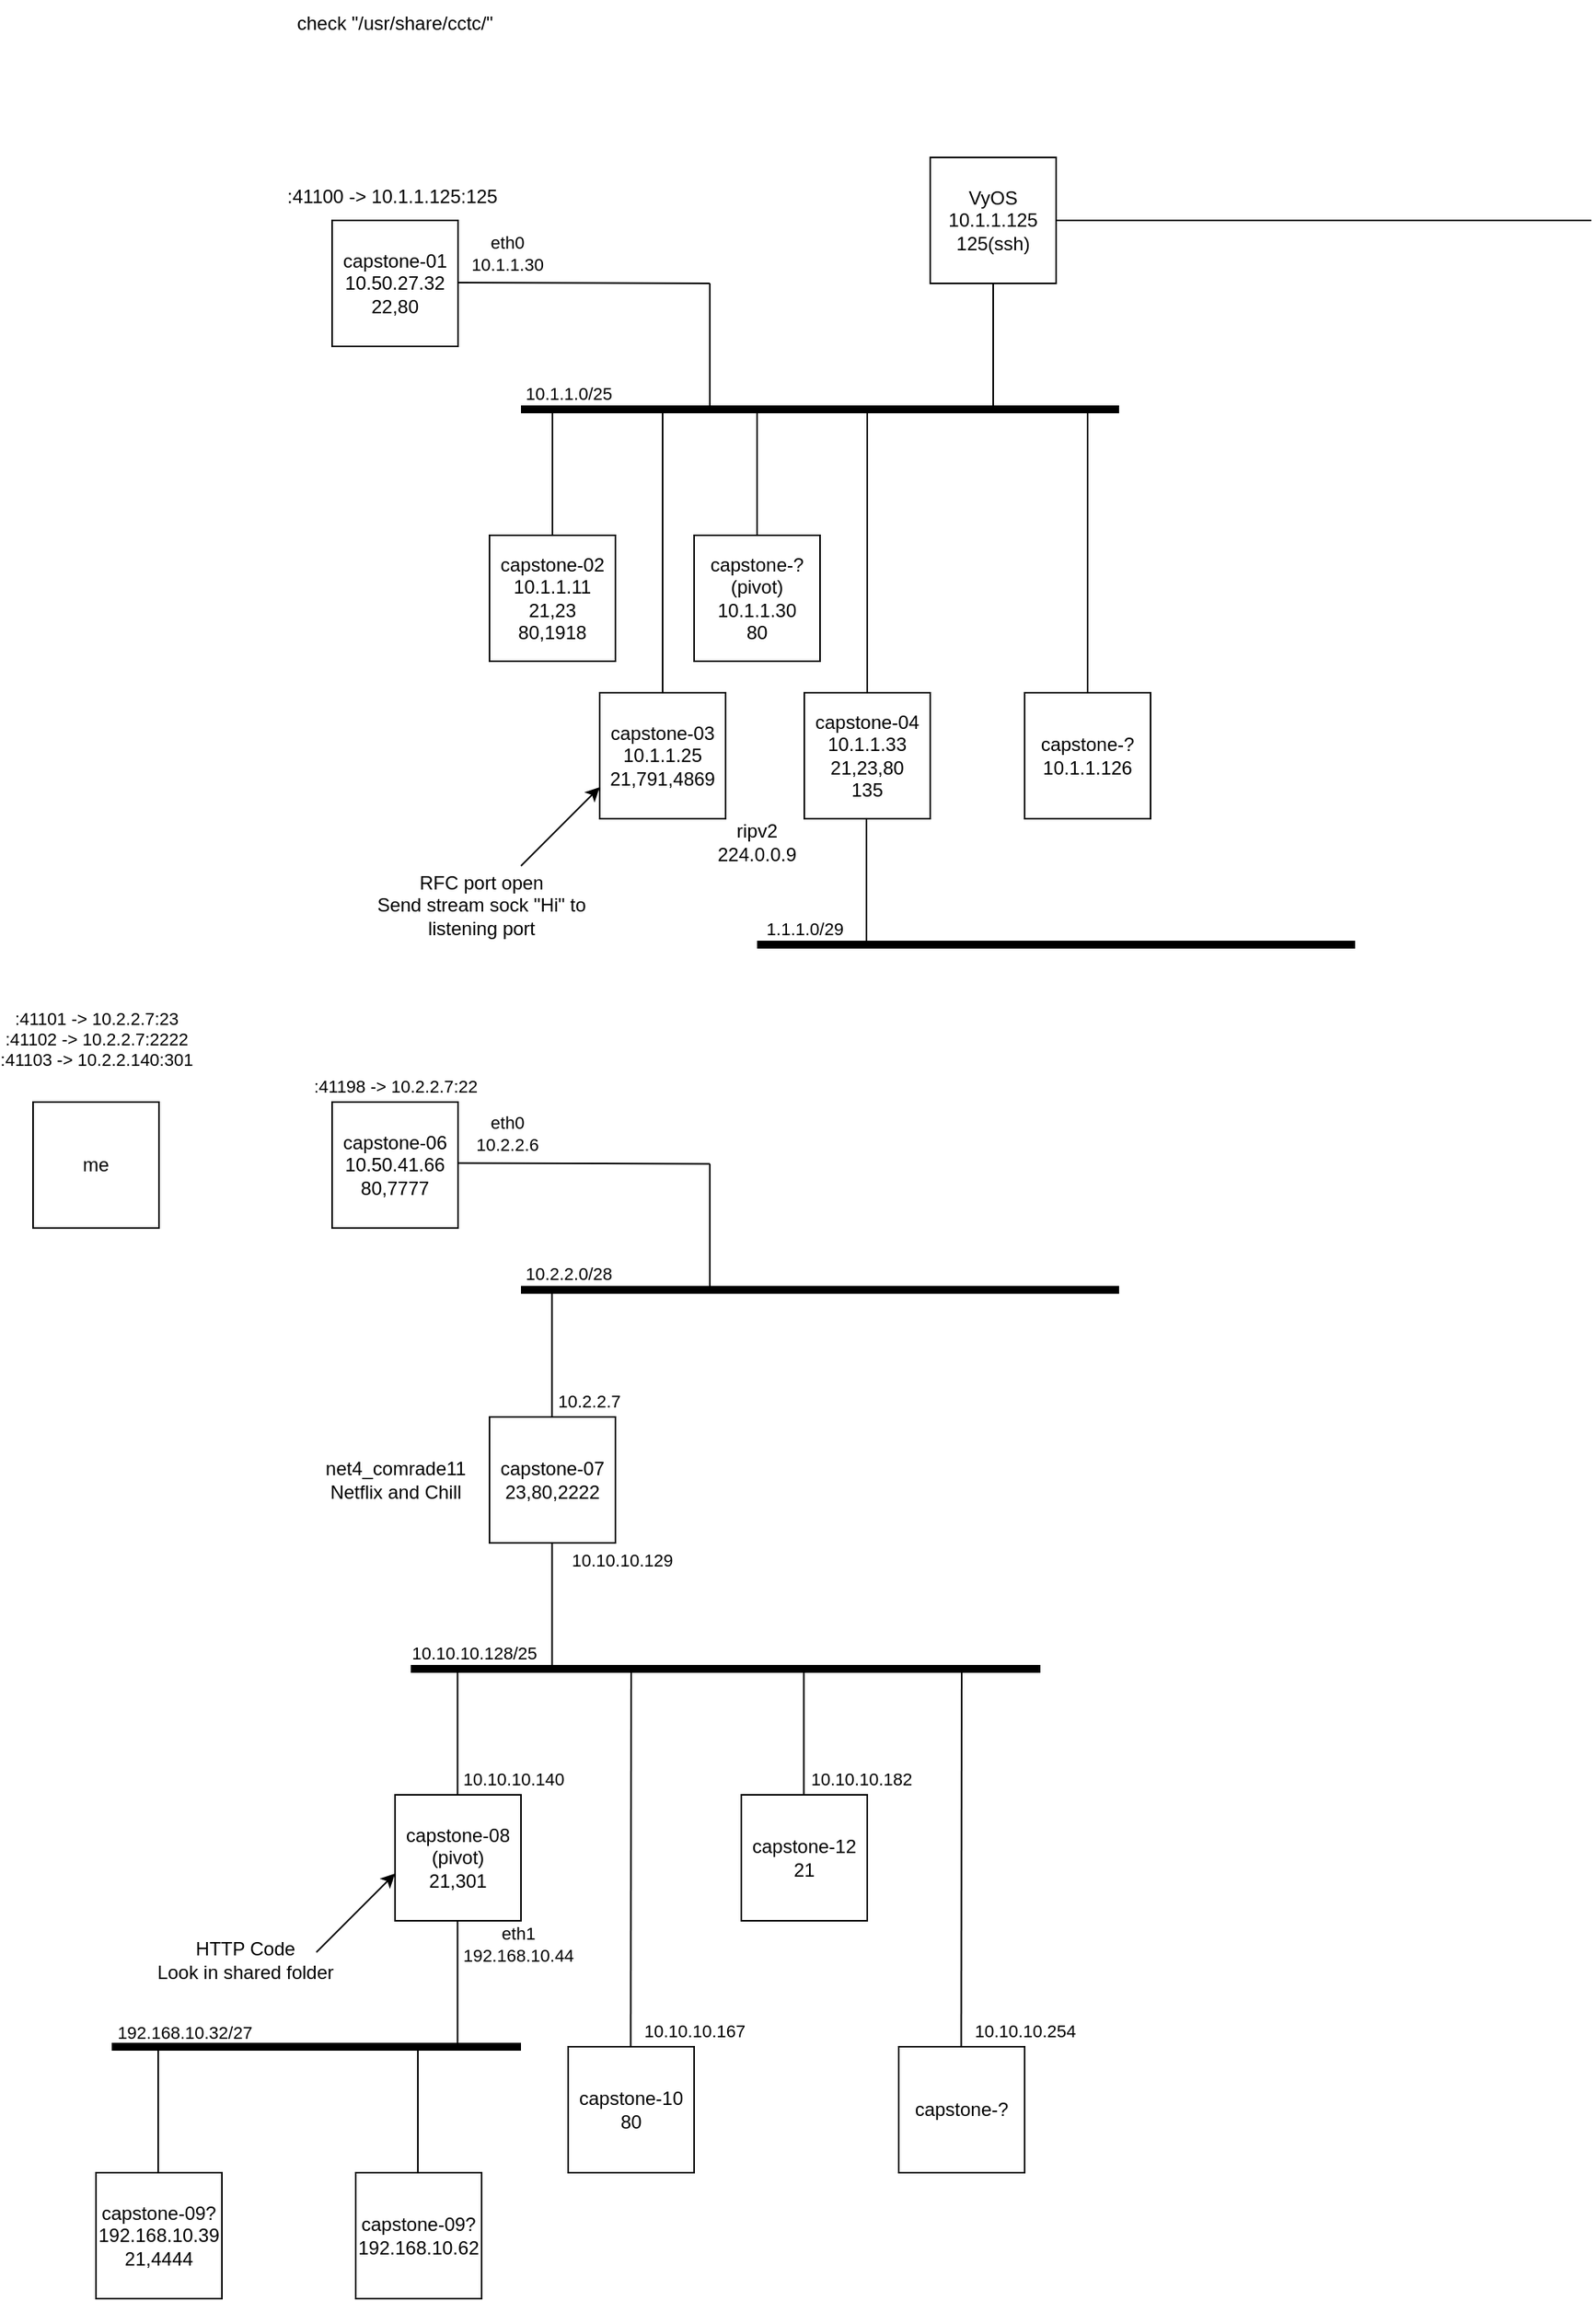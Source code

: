 <mxfile version="21.7.5" type="github">
  <diagram name="Page-1" id="q22vDRDVClw7SfhrLBAg">
    <mxGraphModel dx="5730" dy="1004" grid="1" gridSize="10" guides="1" tooltips="1" connect="1" arrows="1" fold="1" page="1" pageScale="1" pageWidth="5000" pageHeight="2200" math="0" shadow="0">
      <root>
        <mxCell id="0" />
        <mxCell id="1" parent="0" />
        <mxCell id="Lxi-VZEPYBUedBM2jNJC-1" value="capstone-01&lt;br&gt;10.50.27.32&lt;br&gt;22,80" style="whiteSpace=wrap;html=1;aspect=fixed;" vertex="1" parent="1">
          <mxGeometry x="40" y="280" width="80" height="80" as="geometry" />
        </mxCell>
        <mxCell id="Lxi-VZEPYBUedBM2jNJC-2" value="check&amp;nbsp;&quot;/usr/share/cctc/&quot;" style="text;html=1;strokeColor=none;fillColor=none;align=center;verticalAlign=middle;whiteSpace=wrap;rounded=0;" vertex="1" parent="1">
          <mxGeometry x="50" y="140" width="60" height="30" as="geometry" />
        </mxCell>
        <mxCell id="Lxi-VZEPYBUedBM2jNJC-3" value="" style="endArrow=none;html=1;rounded=0;" edge="1" parent="1">
          <mxGeometry width="50" height="50" relative="1" as="geometry">
            <mxPoint x="120" y="319.5" as="sourcePoint" />
            <mxPoint x="280" y="320" as="targetPoint" />
          </mxGeometry>
        </mxCell>
        <mxCell id="Lxi-VZEPYBUedBM2jNJC-4" value="eth0&lt;br&gt;10.1.1.30" style="edgeLabel;html=1;align=center;verticalAlign=middle;resizable=0;points=[];" vertex="1" connectable="0" parent="Lxi-VZEPYBUedBM2jNJC-3">
          <mxGeometry x="-0.004" relative="1" as="geometry">
            <mxPoint x="-49" y="-19" as="offset" />
          </mxGeometry>
        </mxCell>
        <mxCell id="Lxi-VZEPYBUedBM2jNJC-19" value="10.1.1.0/25" style="edgeLabel;html=1;align=center;verticalAlign=middle;resizable=0;points=[];" vertex="1" connectable="0" parent="Lxi-VZEPYBUedBM2jNJC-3">
          <mxGeometry x="-0.004" relative="1" as="geometry">
            <mxPoint x="-10" y="70" as="offset" />
          </mxGeometry>
        </mxCell>
        <mxCell id="Lxi-VZEPYBUedBM2jNJC-29" value="1.1.1.0/29" style="edgeLabel;html=1;align=center;verticalAlign=middle;resizable=0;points=[];" vertex="1" connectable="0" parent="Lxi-VZEPYBUedBM2jNJC-3">
          <mxGeometry x="-0.004" relative="1" as="geometry">
            <mxPoint x="140" y="410" as="offset" />
          </mxGeometry>
        </mxCell>
        <mxCell id="Lxi-VZEPYBUedBM2jNJC-5" value="" style="endArrow=none;html=1;rounded=0;" edge="1" parent="1">
          <mxGeometry width="50" height="50" relative="1" as="geometry">
            <mxPoint x="280" y="400" as="sourcePoint" />
            <mxPoint x="280" y="320" as="targetPoint" />
          </mxGeometry>
        </mxCell>
        <mxCell id="Lxi-VZEPYBUedBM2jNJC-6" value="" style="endArrow=none;html=1;rounded=0;strokeWidth=5;" edge="1" parent="1">
          <mxGeometry width="50" height="50" relative="1" as="geometry">
            <mxPoint x="160" y="400" as="sourcePoint" />
            <mxPoint x="540" y="400" as="targetPoint" />
          </mxGeometry>
        </mxCell>
        <mxCell id="Lxi-VZEPYBUedBM2jNJC-7" value="" style="endArrow=none;html=1;rounded=0;" edge="1" parent="1">
          <mxGeometry width="50" height="50" relative="1" as="geometry">
            <mxPoint x="180" y="480" as="sourcePoint" />
            <mxPoint x="180" y="400" as="targetPoint" />
          </mxGeometry>
        </mxCell>
        <mxCell id="Lxi-VZEPYBUedBM2jNJC-8" value="" style="endArrow=none;html=1;rounded=0;exitX=0.5;exitY=0;exitDx=0;exitDy=0;" edge="1" parent="1" source="Lxi-VZEPYBUedBM2jNJC-12">
          <mxGeometry width="50" height="50" relative="1" as="geometry">
            <mxPoint x="250" y="520" as="sourcePoint" />
            <mxPoint x="250" y="400" as="targetPoint" />
          </mxGeometry>
        </mxCell>
        <mxCell id="Lxi-VZEPYBUedBM2jNJC-9" value="" style="endArrow=none;html=1;rounded=0;" edge="1" parent="1">
          <mxGeometry width="50" height="50" relative="1" as="geometry">
            <mxPoint x="380" y="580" as="sourcePoint" />
            <mxPoint x="380" y="400" as="targetPoint" />
          </mxGeometry>
        </mxCell>
        <mxCell id="Lxi-VZEPYBUedBM2jNJC-10" value="" style="endArrow=none;html=1;rounded=0;" edge="1" parent="1">
          <mxGeometry width="50" height="50" relative="1" as="geometry">
            <mxPoint x="310" y="480" as="sourcePoint" />
            <mxPoint x="310" y="400" as="targetPoint" />
          </mxGeometry>
        </mxCell>
        <mxCell id="Lxi-VZEPYBUedBM2jNJC-11" value="capstone-02&lt;br&gt;10.1.1.11&lt;br&gt;21,23&lt;br&gt;80,1918" style="whiteSpace=wrap;html=1;aspect=fixed;" vertex="1" parent="1">
          <mxGeometry x="140" y="480" width="80" height="80" as="geometry" />
        </mxCell>
        <mxCell id="Lxi-VZEPYBUedBM2jNJC-12" value="capstone-03&lt;br&gt;10.1.1.25&lt;br&gt;21,791,4869" style="whiteSpace=wrap;html=1;aspect=fixed;" vertex="1" parent="1">
          <mxGeometry x="210" y="580" width="80" height="80" as="geometry" />
        </mxCell>
        <mxCell id="Lxi-VZEPYBUedBM2jNJC-13" value="capstone-?&lt;br&gt;(pivot)&lt;br&gt;10.1.1.30&lt;br&gt;80" style="whiteSpace=wrap;html=1;aspect=fixed;" vertex="1" parent="1">
          <mxGeometry x="270" y="480" width="80" height="80" as="geometry" />
        </mxCell>
        <mxCell id="Lxi-VZEPYBUedBM2jNJC-14" value="capstone-04 10.1.1.33&lt;br&gt;21,23,80&lt;br&gt;135" style="whiteSpace=wrap;html=1;aspect=fixed;" vertex="1" parent="1">
          <mxGeometry x="340" y="580" width="80" height="80" as="geometry" />
        </mxCell>
        <mxCell id="Lxi-VZEPYBUedBM2jNJC-15" value="VyOS&lt;br&gt;10.1.1.125&lt;br&gt;125(ssh)" style="whiteSpace=wrap;html=1;aspect=fixed;" vertex="1" parent="1">
          <mxGeometry x="420" y="240" width="80" height="80" as="geometry" />
        </mxCell>
        <mxCell id="Lxi-VZEPYBUedBM2jNJC-16" value="" style="endArrow=none;html=1;rounded=0;" edge="1" parent="1">
          <mxGeometry width="50" height="50" relative="1" as="geometry">
            <mxPoint x="460" y="400" as="sourcePoint" />
            <mxPoint x="460" y="320" as="targetPoint" />
          </mxGeometry>
        </mxCell>
        <mxCell id="Lxi-VZEPYBUedBM2jNJC-17" value="" style="endArrow=none;html=1;rounded=0;" edge="1" parent="1">
          <mxGeometry width="50" height="50" relative="1" as="geometry">
            <mxPoint x="520" y="580" as="sourcePoint" />
            <mxPoint x="520" y="400" as="targetPoint" />
          </mxGeometry>
        </mxCell>
        <mxCell id="Lxi-VZEPYBUedBM2jNJC-18" value="capstone-?&lt;br&gt;10.1.1.126" style="whiteSpace=wrap;html=1;aspect=fixed;" vertex="1" parent="1">
          <mxGeometry x="480" y="580" width="80" height="80" as="geometry" />
        </mxCell>
        <mxCell id="Lxi-VZEPYBUedBM2jNJC-20" value="HTTP Code&lt;br&gt;Look in shared folder" style="text;html=1;strokeColor=none;fillColor=none;align=center;verticalAlign=middle;whiteSpace=wrap;rounded=0;" vertex="1" parent="1">
          <mxGeometry x="-90" y="1370" width="150" height="30" as="geometry" />
        </mxCell>
        <mxCell id="Lxi-VZEPYBUedBM2jNJC-21" value="" style="endArrow=classic;html=1;rounded=0;" edge="1" parent="1">
          <mxGeometry width="50" height="50" relative="1" as="geometry">
            <mxPoint x="30" y="1380" as="sourcePoint" />
            <mxPoint x="80" y="1330" as="targetPoint" />
          </mxGeometry>
        </mxCell>
        <mxCell id="Lxi-VZEPYBUedBM2jNJC-22" value=":41100 -&amp;gt; 10.1.1.125:125&amp;nbsp;" style="text;html=1;strokeColor=none;fillColor=none;align=center;verticalAlign=middle;whiteSpace=wrap;rounded=0;" vertex="1" parent="1">
          <mxGeometry x="-10" y="250" width="180" height="30" as="geometry" />
        </mxCell>
        <mxCell id="Lxi-VZEPYBUedBM2jNJC-24" value="RFC port open&lt;br&gt;Send stream sock &quot;Hi&quot; to listening port" style="text;html=1;strokeColor=none;fillColor=none;align=center;verticalAlign=middle;whiteSpace=wrap;rounded=0;" vertex="1" parent="1">
          <mxGeometry x="60" y="700" width="150" height="30" as="geometry" />
        </mxCell>
        <mxCell id="Lxi-VZEPYBUedBM2jNJC-25" value="" style="endArrow=classic;html=1;rounded=0;" edge="1" parent="1">
          <mxGeometry width="50" height="50" relative="1" as="geometry">
            <mxPoint x="160" y="690" as="sourcePoint" />
            <mxPoint x="210" y="640" as="targetPoint" />
          </mxGeometry>
        </mxCell>
        <mxCell id="Lxi-VZEPYBUedBM2jNJC-26" value="ripv2&lt;br&gt;224.0.0.9" style="text;html=1;strokeColor=none;fillColor=none;align=center;verticalAlign=middle;whiteSpace=wrap;rounded=0;" vertex="1" parent="1">
          <mxGeometry x="280" y="660" width="60" height="30" as="geometry" />
        </mxCell>
        <mxCell id="Lxi-VZEPYBUedBM2jNJC-27" value="" style="endArrow=none;html=1;rounded=0;" edge="1" parent="1">
          <mxGeometry width="50" height="50" relative="1" as="geometry">
            <mxPoint x="379.5" y="740" as="sourcePoint" />
            <mxPoint x="379.5" y="660" as="targetPoint" />
          </mxGeometry>
        </mxCell>
        <mxCell id="Lxi-VZEPYBUedBM2jNJC-28" value="" style="endArrow=none;html=1;rounded=0;strokeWidth=5;" edge="1" parent="1">
          <mxGeometry width="50" height="50" relative="1" as="geometry">
            <mxPoint x="310" y="740" as="sourcePoint" />
            <mxPoint x="690" y="740" as="targetPoint" />
          </mxGeometry>
        </mxCell>
        <mxCell id="Lxi-VZEPYBUedBM2jNJC-30" value="" style="endArrow=none;html=1;rounded=0;entryX=1;entryY=0.5;entryDx=0;entryDy=0;" edge="1" parent="1" target="Lxi-VZEPYBUedBM2jNJC-15">
          <mxGeometry width="50" height="50" relative="1" as="geometry">
            <mxPoint x="840" y="280" as="sourcePoint" />
            <mxPoint x="590" y="270" as="targetPoint" />
          </mxGeometry>
        </mxCell>
        <mxCell id="Lxi-VZEPYBUedBM2jNJC-31" value="capstone-06&lt;br&gt;10.50.41.66&lt;br&gt;80,7777" style="whiteSpace=wrap;html=1;aspect=fixed;" vertex="1" parent="1">
          <mxGeometry x="40" y="840" width="80" height="80" as="geometry" />
        </mxCell>
        <mxCell id="Lxi-VZEPYBUedBM2jNJC-32" value="" style="endArrow=none;html=1;rounded=0;" edge="1" parent="1">
          <mxGeometry width="50" height="50" relative="1" as="geometry">
            <mxPoint x="120" y="878.75" as="sourcePoint" />
            <mxPoint x="280" y="879.25" as="targetPoint" />
          </mxGeometry>
        </mxCell>
        <mxCell id="Lxi-VZEPYBUedBM2jNJC-33" value="eth0&lt;br&gt;10.2.2.6" style="edgeLabel;html=1;align=center;verticalAlign=middle;resizable=0;points=[];" vertex="1" connectable="0" parent="Lxi-VZEPYBUedBM2jNJC-32">
          <mxGeometry x="-0.004" relative="1" as="geometry">
            <mxPoint x="-49" y="-19" as="offset" />
          </mxGeometry>
        </mxCell>
        <mxCell id="Lxi-VZEPYBUedBM2jNJC-34" value="10.2.2.0/28" style="edgeLabel;html=1;align=center;verticalAlign=middle;resizable=0;points=[];" vertex="1" connectable="0" parent="Lxi-VZEPYBUedBM2jNJC-32">
          <mxGeometry x="-0.004" relative="1" as="geometry">
            <mxPoint x="-10" y="70" as="offset" />
          </mxGeometry>
        </mxCell>
        <mxCell id="Lxi-VZEPYBUedBM2jNJC-44" value=":41101 -&amp;gt; 10.2.2.7:23&lt;br&gt;:41102 -&amp;gt; 10.2.2.7:2222&lt;br&gt;:41103 -&amp;gt; 10.2.2.140:301" style="edgeLabel;html=1;align=center;verticalAlign=middle;resizable=0;points=[];" vertex="1" connectable="0" parent="Lxi-VZEPYBUedBM2jNJC-32">
          <mxGeometry x="-0.004" relative="1" as="geometry">
            <mxPoint x="-310" y="-79" as="offset" />
          </mxGeometry>
        </mxCell>
        <mxCell id="Lxi-VZEPYBUedBM2jNJC-45" value=":41198 -&amp;gt; 10.2.2.7:22" style="edgeLabel;html=1;align=center;verticalAlign=middle;resizable=0;points=[];" vertex="1" connectable="0" parent="Lxi-VZEPYBUedBM2jNJC-32">
          <mxGeometry x="-0.004" relative="1" as="geometry">
            <mxPoint x="-120" y="-49" as="offset" />
          </mxGeometry>
        </mxCell>
        <mxCell id="Lxi-VZEPYBUedBM2jNJC-36" value="" style="endArrow=none;html=1;rounded=0;" edge="1" parent="1">
          <mxGeometry width="50" height="50" relative="1" as="geometry">
            <mxPoint x="280" y="959.25" as="sourcePoint" />
            <mxPoint x="280" y="879.25" as="targetPoint" />
          </mxGeometry>
        </mxCell>
        <mxCell id="Lxi-VZEPYBUedBM2jNJC-37" value="" style="endArrow=none;html=1;rounded=0;strokeWidth=5;" edge="1" parent="1">
          <mxGeometry width="50" height="50" relative="1" as="geometry">
            <mxPoint x="160" y="959.25" as="sourcePoint" />
            <mxPoint x="540" y="959.25" as="targetPoint" />
          </mxGeometry>
        </mxCell>
        <mxCell id="Lxi-VZEPYBUedBM2jNJC-38" value="" style="endArrow=none;html=1;rounded=0;" edge="1" parent="1">
          <mxGeometry width="50" height="50" relative="1" as="geometry">
            <mxPoint x="179.71" y="1040" as="sourcePoint" />
            <mxPoint x="179.71" y="960" as="targetPoint" />
          </mxGeometry>
        </mxCell>
        <mxCell id="Lxi-VZEPYBUedBM2jNJC-42" value="10.2.2.7" style="edgeLabel;html=1;align=center;verticalAlign=middle;resizable=0;points=[];" vertex="1" connectable="0" parent="Lxi-VZEPYBUedBM2jNJC-38">
          <mxGeometry x="-0.484" y="1" relative="1" as="geometry">
            <mxPoint x="24" y="10" as="offset" />
          </mxGeometry>
        </mxCell>
        <mxCell id="Lxi-VZEPYBUedBM2jNJC-43" value="10.10.10.129" style="edgeLabel;html=1;align=center;verticalAlign=middle;resizable=0;points=[];" vertex="1" connectable="0" parent="Lxi-VZEPYBUedBM2jNJC-38">
          <mxGeometry x="-0.484" y="1" relative="1" as="geometry">
            <mxPoint x="45" y="111" as="offset" />
          </mxGeometry>
        </mxCell>
        <mxCell id="Lxi-VZEPYBUedBM2jNJC-48" value="10.10.10.128/25" style="edgeLabel;html=1;align=center;verticalAlign=middle;resizable=0;points=[];" vertex="1" connectable="0" parent="Lxi-VZEPYBUedBM2jNJC-38">
          <mxGeometry x="-0.484" y="1" relative="1" as="geometry">
            <mxPoint x="-49" y="170" as="offset" />
          </mxGeometry>
        </mxCell>
        <mxCell id="Lxi-VZEPYBUedBM2jNJC-39" value="capstone-07&lt;br&gt;23,80,2222" style="whiteSpace=wrap;html=1;aspect=fixed;" vertex="1" parent="1">
          <mxGeometry x="140" y="1040" width="80" height="80" as="geometry" />
        </mxCell>
        <mxCell id="Lxi-VZEPYBUedBM2jNJC-40" value="net4_comrade11&lt;br&gt;Netflix and Chill" style="text;html=1;align=center;verticalAlign=middle;resizable=0;points=[];autosize=1;strokeColor=none;fillColor=none;" vertex="1" parent="1">
          <mxGeometry x="25" y="1060" width="110" height="40" as="geometry" />
        </mxCell>
        <mxCell id="Lxi-VZEPYBUedBM2jNJC-41" value="" style="endArrow=none;html=1;rounded=0;" edge="1" parent="1">
          <mxGeometry width="50" height="50" relative="1" as="geometry">
            <mxPoint x="179.76" y="1200" as="sourcePoint" />
            <mxPoint x="179.76" y="1120" as="targetPoint" />
          </mxGeometry>
        </mxCell>
        <mxCell id="Lxi-VZEPYBUedBM2jNJC-46" value="me" style="whiteSpace=wrap;html=1;aspect=fixed;" vertex="1" parent="1">
          <mxGeometry x="-150" y="840" width="80" height="80" as="geometry" />
        </mxCell>
        <mxCell id="Lxi-VZEPYBUedBM2jNJC-47" value="" style="endArrow=none;html=1;rounded=0;strokeWidth=5;" edge="1" parent="1">
          <mxGeometry width="50" height="50" relative="1" as="geometry">
            <mxPoint x="90" y="1200" as="sourcePoint" />
            <mxPoint x="490" y="1200" as="targetPoint" />
          </mxGeometry>
        </mxCell>
        <mxCell id="Lxi-VZEPYBUedBM2jNJC-49" value="capstone-08&lt;br&gt;(pivot)&lt;br&gt;21,301" style="whiteSpace=wrap;html=1;aspect=fixed;" vertex="1" parent="1">
          <mxGeometry x="80" y="1280" width="80" height="80" as="geometry" />
        </mxCell>
        <mxCell id="Lxi-VZEPYBUedBM2jNJC-50" value="" style="endArrow=none;html=1;rounded=0;" edge="1" parent="1">
          <mxGeometry width="50" height="50" relative="1" as="geometry">
            <mxPoint x="119.71" y="1280" as="sourcePoint" />
            <mxPoint x="119.71" y="1200" as="targetPoint" />
          </mxGeometry>
        </mxCell>
        <mxCell id="Lxi-VZEPYBUedBM2jNJC-51" value="10.10.10.140" style="edgeLabel;html=1;align=center;verticalAlign=middle;resizable=0;points=[];" vertex="1" connectable="0" parent="Lxi-VZEPYBUedBM2jNJC-50">
          <mxGeometry x="-0.484" y="1" relative="1" as="geometry">
            <mxPoint x="36" y="10" as="offset" />
          </mxGeometry>
        </mxCell>
        <mxCell id="Lxi-VZEPYBUedBM2jNJC-66" value="10.10.10.167" style="edgeLabel;html=1;align=center;verticalAlign=middle;resizable=0;points=[];" vertex="1" connectable="0" parent="Lxi-VZEPYBUedBM2jNJC-50">
          <mxGeometry x="-0.484" y="1" relative="1" as="geometry">
            <mxPoint x="151" y="170" as="offset" />
          </mxGeometry>
        </mxCell>
        <mxCell id="Lxi-VZEPYBUedBM2jNJC-67" value="10.10.10.182" style="edgeLabel;html=1;align=center;verticalAlign=middle;resizable=0;points=[];" vertex="1" connectable="0" parent="Lxi-VZEPYBUedBM2jNJC-50">
          <mxGeometry x="-0.484" y="1" relative="1" as="geometry">
            <mxPoint x="257" y="10" as="offset" />
          </mxGeometry>
        </mxCell>
        <mxCell id="Lxi-VZEPYBUedBM2jNJC-68" value="10.10.10.254" style="edgeLabel;html=1;align=center;verticalAlign=middle;resizable=0;points=[];" vertex="1" connectable="0" parent="Lxi-VZEPYBUedBM2jNJC-50">
          <mxGeometry x="-0.484" y="1" relative="1" as="geometry">
            <mxPoint x="361" y="170" as="offset" />
          </mxGeometry>
        </mxCell>
        <mxCell id="Lxi-VZEPYBUedBM2jNJC-54" value="capstone-10&lt;br&gt;80" style="whiteSpace=wrap;html=1;aspect=fixed;" vertex="1" parent="1">
          <mxGeometry x="190" y="1440" width="80" height="80" as="geometry" />
        </mxCell>
        <mxCell id="Lxi-VZEPYBUedBM2jNJC-55" value="" style="endArrow=none;html=1;rounded=0;" edge="1" parent="1">
          <mxGeometry width="50" height="50" relative="1" as="geometry">
            <mxPoint x="229.71" y="1440" as="sourcePoint" />
            <mxPoint x="230" y="1200" as="targetPoint" />
          </mxGeometry>
        </mxCell>
        <mxCell id="Lxi-VZEPYBUedBM2jNJC-60" value="capstone-12&lt;br&gt;21" style="whiteSpace=wrap;html=1;aspect=fixed;" vertex="1" parent="1">
          <mxGeometry x="300" y="1280" width="80" height="80" as="geometry" />
        </mxCell>
        <mxCell id="Lxi-VZEPYBUedBM2jNJC-61" value="" style="endArrow=none;html=1;rounded=0;" edge="1" parent="1">
          <mxGeometry width="50" height="50" relative="1" as="geometry">
            <mxPoint x="339.71" y="1280" as="sourcePoint" />
            <mxPoint x="339.71" y="1200" as="targetPoint" />
          </mxGeometry>
        </mxCell>
        <mxCell id="Lxi-VZEPYBUedBM2jNJC-69" value="capstone-?" style="whiteSpace=wrap;html=1;aspect=fixed;" vertex="1" parent="1">
          <mxGeometry x="400" y="1440" width="80" height="80" as="geometry" />
        </mxCell>
        <mxCell id="Lxi-VZEPYBUedBM2jNJC-70" value="" style="endArrow=none;html=1;rounded=0;" edge="1" parent="1">
          <mxGeometry width="50" height="50" relative="1" as="geometry">
            <mxPoint x="439.71" y="1440" as="sourcePoint" />
            <mxPoint x="440" y="1200" as="targetPoint" />
          </mxGeometry>
        </mxCell>
        <mxCell id="Lxi-VZEPYBUedBM2jNJC-72" value="" style="endArrow=none;html=1;rounded=0;" edge="1" parent="1">
          <mxGeometry width="50" height="50" relative="1" as="geometry">
            <mxPoint x="119.71" y="1440" as="sourcePoint" />
            <mxPoint x="119.71" y="1360" as="targetPoint" />
          </mxGeometry>
        </mxCell>
        <mxCell id="Lxi-VZEPYBUedBM2jNJC-73" value="eth1&lt;br&gt;192.168.10.44" style="edgeLabel;html=1;align=center;verticalAlign=middle;resizable=0;points=[];" vertex="1" connectable="0" parent="Lxi-VZEPYBUedBM2jNJC-72">
          <mxGeometry x="-0.484" y="1" relative="1" as="geometry">
            <mxPoint x="39" y="-45" as="offset" />
          </mxGeometry>
        </mxCell>
        <mxCell id="Lxi-VZEPYBUedBM2jNJC-81" value="192.168.10.32/27" style="edgeLabel;html=1;align=center;verticalAlign=middle;resizable=0;points=[];" vertex="1" connectable="0" parent="Lxi-VZEPYBUedBM2jNJC-72">
          <mxGeometry x="-0.484" y="1" relative="1" as="geometry">
            <mxPoint x="-173" y="11" as="offset" />
          </mxGeometry>
        </mxCell>
        <mxCell id="Lxi-VZEPYBUedBM2jNJC-77" value="capstone-09?&lt;br style=&quot;border-color: var(--border-color);&quot;&gt;192.168.10.62" style="whiteSpace=wrap;html=1;aspect=fixed;" vertex="1" parent="1">
          <mxGeometry x="55" y="1520" width="80" height="80" as="geometry" />
        </mxCell>
        <mxCell id="Lxi-VZEPYBUedBM2jNJC-80" value="" style="endArrow=none;html=1;rounded=0;strokeWidth=5;" edge="1" parent="1">
          <mxGeometry width="50" height="50" relative="1" as="geometry">
            <mxPoint x="-100" y="1440" as="sourcePoint" />
            <mxPoint x="160" y="1440" as="targetPoint" />
          </mxGeometry>
        </mxCell>
        <mxCell id="Lxi-VZEPYBUedBM2jNJC-89" value="" style="endArrow=none;html=1;rounded=0;" edge="1" parent="1">
          <mxGeometry width="50" height="50" relative="1" as="geometry">
            <mxPoint x="94.5" y="1520" as="sourcePoint" />
            <mxPoint x="94.5" y="1440" as="targetPoint" />
          </mxGeometry>
        </mxCell>
        <mxCell id="Lxi-VZEPYBUedBM2jNJC-97" value="" style="endArrow=none;html=1;rounded=0;" edge="1" parent="1">
          <mxGeometry width="50" height="50" relative="1" as="geometry">
            <mxPoint x="-70.5" y="1520" as="sourcePoint" />
            <mxPoint x="-70.5" y="1440" as="targetPoint" />
          </mxGeometry>
        </mxCell>
        <mxCell id="Lxi-VZEPYBUedBM2jNJC-98" value="capstone-09?&lt;br&gt;192.168.10.39&lt;br&gt;21,4444" style="whiteSpace=wrap;html=1;aspect=fixed;" vertex="1" parent="1">
          <mxGeometry x="-110" y="1520" width="80" height="80" as="geometry" />
        </mxCell>
      </root>
    </mxGraphModel>
  </diagram>
</mxfile>
